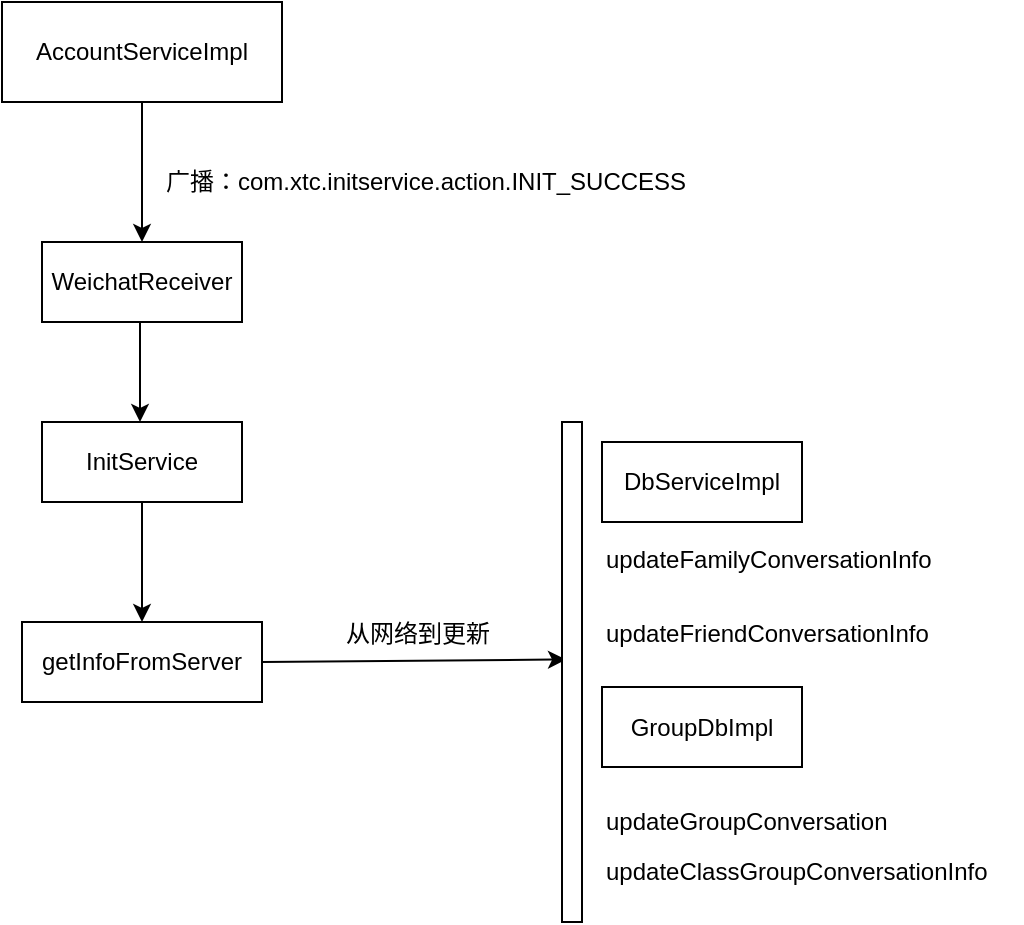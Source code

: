 <mxfile version="10.6.3" type="github"><diagram id="eCE6HydOn-ok8_B4whg6" name="第 1 页"><mxGraphModel dx="1394" dy="715" grid="1" gridSize="10" guides="1" tooltips="1" connect="1" arrows="1" fold="1" page="1" pageScale="1" pageWidth="1654" pageHeight="2336" math="0" shadow="0"><root><mxCell id="0"/><mxCell id="1" parent="0"/><mxCell id="C5inlyjmcGNFBbqgV4qb-1" value="InitService&lt;br&gt;" style="rounded=0;whiteSpace=wrap;html=1;" vertex="1" parent="1"><mxGeometry x="280" y="390" width="100" height="40" as="geometry"/></mxCell><mxCell id="C5inlyjmcGNFBbqgV4qb-2" value="AccountServiceImpl" style="rounded=0;whiteSpace=wrap;html=1;" vertex="1" parent="1"><mxGeometry x="260" y="180" width="140" height="50" as="geometry"/></mxCell><mxCell id="C5inlyjmcGNFBbqgV4qb-3" value="" style="endArrow=classic;html=1;exitX=0.5;exitY=1;exitDx=0;exitDy=0;" edge="1" parent="1" source="C5inlyjmcGNFBbqgV4qb-2"><mxGeometry width="50" height="50" relative="1" as="geometry"><mxPoint x="490" y="350" as="sourcePoint"/><mxPoint x="330" y="300" as="targetPoint"/></mxGeometry></mxCell><mxCell id="C5inlyjmcGNFBbqgV4qb-4" value="广播：com.xtc.initservice.action.INIT_SUCCESS" style="text;html=1;resizable=0;points=[];autosize=1;align=left;verticalAlign=top;spacingTop=-4;" vertex="1" parent="1"><mxGeometry x="340" y="260" width="280" height="20" as="geometry"/></mxCell><mxCell id="C5inlyjmcGNFBbqgV4qb-5" value="WeichatReceiver&lt;br&gt;" style="rounded=0;whiteSpace=wrap;html=1;" vertex="1" parent="1"><mxGeometry x="280" y="300" width="100" height="40" as="geometry"/></mxCell><mxCell id="C5inlyjmcGNFBbqgV4qb-6" value="" style="endArrow=classic;html=1;exitX=0.5;exitY=1;exitDx=0;exitDy=0;" edge="1" parent="1"><mxGeometry width="50" height="50" relative="1" as="geometry"><mxPoint x="329" y="340" as="sourcePoint"/><mxPoint x="329" y="390" as="targetPoint"/></mxGeometry></mxCell><mxCell id="C5inlyjmcGNFBbqgV4qb-7" value="" style="endArrow=classic;html=1;exitX=0.5;exitY=1;exitDx=0;exitDy=0;" edge="1" parent="1" source="C5inlyjmcGNFBbqgV4qb-1"><mxGeometry width="50" height="50" relative="1" as="geometry"><mxPoint x="90" y="720" as="sourcePoint"/><mxPoint x="330" y="490" as="targetPoint"/></mxGeometry></mxCell><mxCell id="C5inlyjmcGNFBbqgV4qb-9" value="getInfoFromServer" style="rounded=0;whiteSpace=wrap;html=1;" vertex="1" parent="1"><mxGeometry x="270" y="490" width="120" height="40" as="geometry"/></mxCell><mxCell id="C5inlyjmcGNFBbqgV4qb-10" value="DbServiceImpl&lt;br&gt;" style="rounded=0;whiteSpace=wrap;html=1;" vertex="1" parent="1"><mxGeometry x="560" y="400" width="100" height="40" as="geometry"/></mxCell><mxCell id="C5inlyjmcGNFBbqgV4qb-11" value="" style="endArrow=classic;html=1;exitX=1;exitY=0.5;exitDx=0;exitDy=0;entryX=0.2;entryY=0.475;entryDx=0;entryDy=0;entryPerimeter=0;" edge="1" parent="1" source="C5inlyjmcGNFBbqgV4qb-9" target="C5inlyjmcGNFBbqgV4qb-15"><mxGeometry width="50" height="50" relative="1" as="geometry"><mxPoint x="540" y="540" as="sourcePoint"/><mxPoint x="590" y="490" as="targetPoint"/></mxGeometry></mxCell><mxCell id="C5inlyjmcGNFBbqgV4qb-15" value="" style="html=1;points=[];perimeter=orthogonalPerimeter;" vertex="1" parent="1"><mxGeometry x="540" y="390" width="10" height="250" as="geometry"/></mxCell><mxCell id="C5inlyjmcGNFBbqgV4qb-17" value="updateFamilyConversationInfo" style="text;html=1;resizable=0;points=[];autosize=1;align=left;verticalAlign=top;spacingTop=-4;" vertex="1" parent="1"><mxGeometry x="560" y="448.5" width="180" height="20" as="geometry"/></mxCell><mxCell id="C5inlyjmcGNFBbqgV4qb-18" value="updateFriendConversationInfo" style="text;html=1;resizable=0;points=[];autosize=1;align=left;verticalAlign=top;spacingTop=-4;" vertex="1" parent="1"><mxGeometry x="560" y="485.5" width="180" height="20" as="geometry"/></mxCell><mxCell id="C5inlyjmcGNFBbqgV4qb-20" value="GroupDbImpl&lt;br&gt;" style="rounded=0;whiteSpace=wrap;html=1;" vertex="1" parent="1"><mxGeometry x="560" y="522.5" width="100" height="40" as="geometry"/></mxCell><mxCell id="C5inlyjmcGNFBbqgV4qb-21" value="updateGroupConversation" style="text;html=1;resizable=0;points=[];autosize=1;align=left;verticalAlign=top;spacingTop=-4;" vertex="1" parent="1"><mxGeometry x="560" y="579.5" width="160" height="20" as="geometry"/></mxCell><mxCell id="C5inlyjmcGNFBbqgV4qb-22" value="updateClassGroupConversationInfo" style="text;html=1;resizable=0;points=[];autosize=1;align=left;verticalAlign=top;spacingTop=-4;" vertex="1" parent="1"><mxGeometry x="560" y="605" width="210" height="20" as="geometry"/></mxCell><mxCell id="C5inlyjmcGNFBbqgV4qb-23" value="从网络到更新" style="text;html=1;resizable=0;points=[];autosize=1;align=left;verticalAlign=top;spacingTop=-4;" vertex="1" parent="1"><mxGeometry x="430" y="486" width="90" height="20" as="geometry"/></mxCell></root></mxGraphModel></diagram></mxfile>